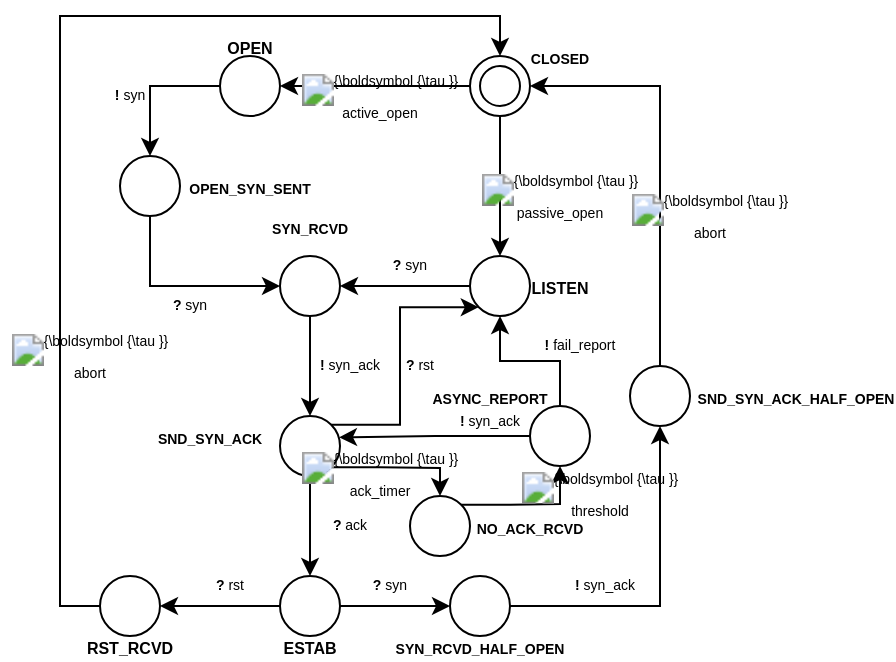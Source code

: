 <mxfile version="20.5.3" type="device"><diagram id="-aX5prK-HBn7nQfVtSSP" name="Page-1"><mxGraphModel dx="1401" dy="526" grid="1" gridSize="10" guides="1" tooltips="1" connect="1" arrows="1" fold="1" page="1" pageScale="1" pageWidth="827" pageHeight="1169" math="0" shadow="0"><root><mxCell id="0"/><mxCell id="1" parent="0"/><mxCell id="scrF-dThwblrTbd5bpMk-7" style="edgeStyle=orthogonalEdgeStyle;rounded=0;orthogonalLoop=1;jettySize=auto;html=1;exitX=0.5;exitY=1;exitDx=0;exitDy=0;entryX=0.5;entryY=0;entryDx=0;entryDy=0;fontSize=7;" edge="1" parent="1" source="scrF-dThwblrTbd5bpMk-1" target="scrF-dThwblrTbd5bpMk-6"><mxGeometry relative="1" as="geometry"/></mxCell><mxCell id="scrF-dThwblrTbd5bpMk-36" style="edgeStyle=orthogonalEdgeStyle;rounded=0;orthogonalLoop=1;jettySize=auto;html=1;entryX=1;entryY=0.5;entryDx=0;entryDy=0;fontSize=8;" edge="1" parent="1" source="scrF-dThwblrTbd5bpMk-1" target="scrF-dThwblrTbd5bpMk-30"><mxGeometry relative="1" as="geometry"/></mxCell><mxCell id="scrF-dThwblrTbd5bpMk-1" value="" style="ellipse;whiteSpace=wrap;html=1;aspect=fixed;" vertex="1" parent="1"><mxGeometry x="235" y="80" width="30" height="30" as="geometry"/></mxCell><mxCell id="scrF-dThwblrTbd5bpMk-2" value="" style="ellipse;whiteSpace=wrap;html=1;aspect=fixed;" vertex="1" parent="1"><mxGeometry x="240" y="85" width="20" height="20" as="geometry"/></mxCell><mxCell id="scrF-dThwblrTbd5bpMk-3" value="&lt;b&gt;&lt;font style=&quot;font-size: 7px;&quot;&gt;CLOSED&lt;/font&gt;&lt;/b&gt;" style="text;html=1;strokeColor=none;fillColor=none;align=center;verticalAlign=middle;whiteSpace=wrap;rounded=0;" vertex="1" parent="1"><mxGeometry x="265" y="75" width="30" height="10" as="geometry"/></mxCell><mxCell id="scrF-dThwblrTbd5bpMk-12" style="edgeStyle=orthogonalEdgeStyle;rounded=0;orthogonalLoop=1;jettySize=auto;html=1;exitX=0;exitY=0.5;exitDx=0;exitDy=0;entryX=1;entryY=0.5;entryDx=0;entryDy=0;fontSize=7;" edge="1" parent="1" source="scrF-dThwblrTbd5bpMk-6" target="scrF-dThwblrTbd5bpMk-10"><mxGeometry relative="1" as="geometry"/></mxCell><mxCell id="scrF-dThwblrTbd5bpMk-6" value="" style="ellipse;whiteSpace=wrap;html=1;aspect=fixed;" vertex="1" parent="1"><mxGeometry x="235" y="180" width="30" height="30" as="geometry"/></mxCell><mxCell id="scrF-dThwblrTbd5bpMk-8" value="&lt;br&gt;&lt;div&gt;&lt;span class=&quot;mwe-math-element&quot;&gt;&lt;span style=&quot;display: none;&quot; class=&quot;mwe-math-mathml-inline mwe-math-mathml-a11y&quot;&gt;&lt;math xmlns=&quot;http://www.w3.org/1998/Math/MathML&quot;&gt;&lt;/math&gt;&lt;br&gt;  &lt;br&gt;    &lt;br&gt;    &lt;br&gt;  &lt;br&gt;&lt;/span&gt;&lt;img alt=&quot;{\boldsymbol {\tau }}&quot; style=&quot;vertical-align: -0.338ex; width:1.418ex; height:1.676ex;&quot; aria-hidden=&quot;true&quot; class=&quot;mwe-math-fallback-image-inline&quot; src=&quot;https://wikimedia.org/api/rest_v1/media/math/render/svg/beb1359149db88a28c86f0a3030894b71610a224&quot;&gt;&lt;/span&gt; passive_open&lt;/div&gt;&lt;div&gt;&lt;br&gt;&lt;/div&gt;" style="text;html=1;strokeColor=none;fillColor=none;align=center;verticalAlign=middle;whiteSpace=wrap;rounded=0;fontSize=7;" vertex="1" parent="1"><mxGeometry x="235" y="140" width="90" height="20" as="geometry"/></mxCell><mxCell id="scrF-dThwblrTbd5bpMk-9" value="&lt;b&gt;&lt;font style=&quot;font-size: 8px;&quot;&gt;LISTEN&lt;/font&gt;&lt;/b&gt;" style="text;html=1;strokeColor=none;fillColor=none;align=center;verticalAlign=middle;whiteSpace=wrap;rounded=0;" vertex="1" parent="1"><mxGeometry x="265" y="190" width="30" height="10" as="geometry"/></mxCell><mxCell id="scrF-dThwblrTbd5bpMk-20" style="edgeStyle=orthogonalEdgeStyle;rounded=0;orthogonalLoop=1;jettySize=auto;html=1;exitX=0.5;exitY=1;exitDx=0;exitDy=0;entryX=0.5;entryY=0;entryDx=0;entryDy=0;fontSize=7;" edge="1" parent="1" source="scrF-dThwblrTbd5bpMk-10" target="scrF-dThwblrTbd5bpMk-15"><mxGeometry relative="1" as="geometry"/></mxCell><mxCell id="scrF-dThwblrTbd5bpMk-10" value="" style="ellipse;whiteSpace=wrap;html=1;aspect=fixed;" vertex="1" parent="1"><mxGeometry x="140" y="180" width="30" height="30" as="geometry"/></mxCell><mxCell id="scrF-dThwblrTbd5bpMk-11" value="&lt;font size=&quot;1&quot;&gt;&lt;b style=&quot;font-size: 7px;&quot;&gt;SYN_RCVD&lt;/b&gt;&lt;/font&gt;" style="text;html=1;strokeColor=none;fillColor=none;align=center;verticalAlign=middle;whiteSpace=wrap;rounded=0;" vertex="1" parent="1"><mxGeometry x="140" y="160" width="30" height="10" as="geometry"/></mxCell><mxCell id="scrF-dThwblrTbd5bpMk-13" value="&lt;div&gt;&lt;b&gt;? &lt;/b&gt;syn&lt;/div&gt;" style="text;html=1;strokeColor=none;fillColor=none;align=center;verticalAlign=middle;whiteSpace=wrap;rounded=0;fontSize=7;" vertex="1" parent="1"><mxGeometry x="190" y="180" width="30" height="10" as="geometry"/></mxCell><mxCell id="scrF-dThwblrTbd5bpMk-25" style="edgeStyle=orthogonalEdgeStyle;rounded=0;orthogonalLoop=1;jettySize=auto;html=1;exitX=0.5;exitY=1;exitDx=0;exitDy=0;entryX=0.5;entryY=0;entryDx=0;entryDy=0;fontSize=8;" edge="1" parent="1" source="scrF-dThwblrTbd5bpMk-15" target="scrF-dThwblrTbd5bpMk-23"><mxGeometry relative="1" as="geometry"/></mxCell><mxCell id="scrF-dThwblrTbd5bpMk-83" style="edgeStyle=orthogonalEdgeStyle;rounded=0;orthogonalLoop=1;jettySize=auto;html=1;exitX=1;exitY=1;exitDx=0;exitDy=0;fontSize=7;" edge="1" parent="1" source="scrF-dThwblrTbd5bpMk-15" target="scrF-dThwblrTbd5bpMk-82"><mxGeometry relative="1" as="geometry"><Array as="points"><mxPoint x="190" y="286"/><mxPoint x="220" y="286"/></Array></mxGeometry></mxCell><mxCell id="scrF-dThwblrTbd5bpMk-93" style="edgeStyle=orthogonalEdgeStyle;rounded=0;orthogonalLoop=1;jettySize=auto;html=1;exitX=1;exitY=0;exitDx=0;exitDy=0;entryX=0;entryY=1;entryDx=0;entryDy=0;fontSize=7;" edge="1" parent="1" source="scrF-dThwblrTbd5bpMk-15" target="scrF-dThwblrTbd5bpMk-6"><mxGeometry relative="1" as="geometry"><Array as="points"><mxPoint x="200" y="264"/><mxPoint x="200" y="206"/></Array></mxGeometry></mxCell><mxCell id="scrF-dThwblrTbd5bpMk-15" value="" style="ellipse;whiteSpace=wrap;html=1;aspect=fixed;" vertex="1" parent="1"><mxGeometry x="140" y="260" width="30" height="30" as="geometry"/></mxCell><mxCell id="scrF-dThwblrTbd5bpMk-16" value="&lt;div&gt;&lt;font size=&quot;1&quot;&gt;&lt;b style=&quot;font-size: 7px;&quot;&gt;SND_SYN_ACK&lt;/b&gt;&lt;/font&gt;&lt;/div&gt;" style="text;html=1;strokeColor=none;fillColor=none;align=center;verticalAlign=middle;whiteSpace=wrap;rounded=0;" vertex="1" parent="1"><mxGeometry x="90" y="265" width="30" height="10" as="geometry"/></mxCell><mxCell id="scrF-dThwblrTbd5bpMk-21" value="&lt;div&gt;&lt;b&gt;! &lt;/b&gt;syn_ack&lt;/div&gt;" style="text;html=1;strokeColor=none;fillColor=none;align=center;verticalAlign=middle;whiteSpace=wrap;rounded=0;fontSize=7;" vertex="1" parent="1"><mxGeometry x="155" y="230" width="40" height="10" as="geometry"/></mxCell><mxCell id="scrF-dThwblrTbd5bpMk-58" style="edgeStyle=orthogonalEdgeStyle;rounded=0;orthogonalLoop=1;jettySize=auto;html=1;exitX=0;exitY=0.5;exitDx=0;exitDy=0;entryX=1;entryY=0.5;entryDx=0;entryDy=0;fontSize=7;" edge="1" parent="1" source="scrF-dThwblrTbd5bpMk-23" target="scrF-dThwblrTbd5bpMk-55"><mxGeometry relative="1" as="geometry"/></mxCell><mxCell id="scrF-dThwblrTbd5bpMk-67" style="edgeStyle=orthogonalEdgeStyle;rounded=0;orthogonalLoop=1;jettySize=auto;html=1;exitX=1;exitY=0.5;exitDx=0;exitDy=0;fontSize=8;" edge="1" parent="1" source="scrF-dThwblrTbd5bpMk-23" target="scrF-dThwblrTbd5bpMk-66"><mxGeometry relative="1" as="geometry"/></mxCell><mxCell id="scrF-dThwblrTbd5bpMk-23" value="" style="ellipse;whiteSpace=wrap;html=1;aspect=fixed;" vertex="1" parent="1"><mxGeometry x="140" y="340" width="30" height="30" as="geometry"/></mxCell><mxCell id="scrF-dThwblrTbd5bpMk-24" value="&lt;font style=&quot;font-size: 8px;&quot;&gt;&lt;b&gt;ESTAB&lt;/b&gt;&lt;/font&gt;" style="text;html=1;strokeColor=none;fillColor=none;align=center;verticalAlign=middle;whiteSpace=wrap;rounded=0;" vertex="1" parent="1"><mxGeometry x="140" y="370" width="30" height="10" as="geometry"/></mxCell><mxCell id="scrF-dThwblrTbd5bpMk-26" value="&lt;div&gt;&lt;b&gt;?&lt;/b&gt; ack&lt;/div&gt;" style="text;html=1;strokeColor=none;fillColor=none;align=center;verticalAlign=middle;whiteSpace=wrap;rounded=0;fontSize=7;" vertex="1" parent="1"><mxGeometry x="160" y="310" width="30" height="10" as="geometry"/></mxCell><mxCell id="scrF-dThwblrTbd5bpMk-44" style="edgeStyle=orthogonalEdgeStyle;rounded=0;orthogonalLoop=1;jettySize=auto;html=1;exitX=0;exitY=0.5;exitDx=0;exitDy=0;entryX=0.5;entryY=0;entryDx=0;entryDy=0;fontSize=8;" edge="1" parent="1" source="scrF-dThwblrTbd5bpMk-30" target="scrF-dThwblrTbd5bpMk-37"><mxGeometry relative="1" as="geometry"/></mxCell><mxCell id="scrF-dThwblrTbd5bpMk-30" value="" style="ellipse;whiteSpace=wrap;html=1;aspect=fixed;" vertex="1" parent="1"><mxGeometry x="110" y="80" width="30" height="30" as="geometry"/></mxCell><mxCell id="scrF-dThwblrTbd5bpMk-32" value="&lt;br&gt;&lt;div&gt;&lt;span class=&quot;mwe-math-element&quot;&gt;&lt;span style=&quot;display: none;&quot; class=&quot;mwe-math-mathml-inline mwe-math-mathml-a11y&quot;&gt;&lt;math xmlns=&quot;http://www.w3.org/1998/Math/MathML&quot;&gt;&lt;/math&gt;&lt;br&gt;  &lt;br&gt;    &lt;br&gt;    &lt;br&gt;  &lt;br&gt;&lt;/span&gt;&lt;img alt=&quot;{\boldsymbol {\tau }}&quot; style=&quot;vertical-align: -0.338ex; width:1.418ex; height:1.676ex;&quot; aria-hidden=&quot;true&quot; class=&quot;mwe-math-fallback-image-inline&quot; src=&quot;https://wikimedia.org/api/rest_v1/media/math/render/svg/beb1359149db88a28c86f0a3030894b71610a224&quot;&gt; &lt;/span&gt;active_open&lt;/div&gt;&lt;div&gt;&lt;br&gt;&lt;/div&gt;" style="text;html=1;strokeColor=none;fillColor=none;align=center;verticalAlign=middle;whiteSpace=wrap;rounded=0;fontSize=7;" vertex="1" parent="1"><mxGeometry x="145" y="90" width="90" height="20" as="geometry"/></mxCell><mxCell id="scrF-dThwblrTbd5bpMk-33" value="&lt;font style=&quot;font-size: 8px;&quot;&gt;&lt;b&gt;OPEN&lt;/b&gt;&lt;/font&gt;" style="text;html=1;strokeColor=none;fillColor=none;align=center;verticalAlign=middle;whiteSpace=wrap;rounded=0;" vertex="1" parent="1"><mxGeometry x="110" y="70" width="30" height="10" as="geometry"/></mxCell><mxCell id="scrF-dThwblrTbd5bpMk-49" style="edgeStyle=orthogonalEdgeStyle;rounded=0;orthogonalLoop=1;jettySize=auto;html=1;entryX=0;entryY=0.5;entryDx=0;entryDy=0;fontSize=7;" edge="1" parent="1" source="scrF-dThwblrTbd5bpMk-37" target="scrF-dThwblrTbd5bpMk-10"><mxGeometry relative="1" as="geometry"><Array as="points"><mxPoint x="75" y="195"/></Array></mxGeometry></mxCell><mxCell id="scrF-dThwblrTbd5bpMk-37" value="" style="ellipse;whiteSpace=wrap;html=1;aspect=fixed;" vertex="1" parent="1"><mxGeometry x="60" y="130" width="30" height="30" as="geometry"/></mxCell><mxCell id="scrF-dThwblrTbd5bpMk-41" value="&lt;div&gt;&lt;b&gt;!&lt;/b&gt; syn&lt;/div&gt;" style="text;html=1;strokeColor=none;fillColor=none;align=center;verticalAlign=middle;whiteSpace=wrap;rounded=0;fontSize=7;" vertex="1" parent="1"><mxGeometry x="50" y="95" width="30" height="10" as="geometry"/></mxCell><mxCell id="scrF-dThwblrTbd5bpMk-45" value="&lt;font style=&quot;font-size: 7px;&quot;&gt;&lt;b&gt;&lt;font style=&quot;font-size: 7px;&quot;&gt;OPEN&lt;/font&gt;&lt;font style=&quot;font-size: 7px;&quot;&gt;_SYN_SENT&lt;/font&gt;&lt;/b&gt;&lt;/font&gt;" style="text;html=1;strokeColor=none;fillColor=none;align=center;verticalAlign=middle;whiteSpace=wrap;rounded=0;" vertex="1" parent="1"><mxGeometry x="110" y="140" width="30" height="10" as="geometry"/></mxCell><mxCell id="scrF-dThwblrTbd5bpMk-54" value="&lt;b&gt;?&lt;/b&gt; syn" style="text;html=1;strokeColor=none;fillColor=none;align=center;verticalAlign=middle;whiteSpace=wrap;rounded=0;fontSize=7;" vertex="1" parent="1"><mxGeometry x="80" y="200" width="30" height="10" as="geometry"/></mxCell><mxCell id="scrF-dThwblrTbd5bpMk-63" style="edgeStyle=orthogonalEdgeStyle;rounded=0;orthogonalLoop=1;jettySize=auto;html=1;exitX=0;exitY=0.5;exitDx=0;exitDy=0;entryX=0.5;entryY=0;entryDx=0;entryDy=0;fontSize=8;" edge="1" parent="1" source="scrF-dThwblrTbd5bpMk-55" target="scrF-dThwblrTbd5bpMk-1"><mxGeometry relative="1" as="geometry"/></mxCell><mxCell id="scrF-dThwblrTbd5bpMk-55" value="" style="ellipse;whiteSpace=wrap;html=1;aspect=fixed;" vertex="1" parent="1"><mxGeometry x="50" y="340" width="30" height="30" as="geometry"/></mxCell><mxCell id="scrF-dThwblrTbd5bpMk-59" value="&lt;b&gt;?&lt;/b&gt; rst" style="text;html=1;strokeColor=none;fillColor=none;align=center;verticalAlign=middle;whiteSpace=wrap;rounded=0;fontSize=7;" vertex="1" parent="1"><mxGeometry x="100" y="340" width="30" height="10" as="geometry"/></mxCell><mxCell id="scrF-dThwblrTbd5bpMk-60" value="&lt;font style=&quot;font-size: 8px;&quot;&gt;&lt;b&gt;RST_RCVD&lt;/b&gt;&lt;/font&gt;" style="text;html=1;strokeColor=none;fillColor=none;align=center;verticalAlign=middle;whiteSpace=wrap;rounded=0;" vertex="1" parent="1"><mxGeometry x="50" y="370" width="30" height="10" as="geometry"/></mxCell><mxCell id="scrF-dThwblrTbd5bpMk-62" value="&lt;br&gt;&lt;div&gt;&lt;span class=&quot;mwe-math-element&quot;&gt;&lt;span style=&quot;display: none;&quot; class=&quot;mwe-math-mathml-inline mwe-math-mathml-a11y&quot;&gt;&lt;math xmlns=&quot;http://www.w3.org/1998/Math/MathML&quot;&gt;&lt;/math&gt;&lt;br&gt;  &lt;br&gt;    &lt;br&gt;    &lt;br&gt;  &lt;br&gt;&lt;/span&gt;&lt;img alt=&quot;{\boldsymbol {\tau }}&quot; style=&quot;vertical-align: -0.338ex; width:1.418ex; height:1.676ex;&quot; aria-hidden=&quot;true&quot; class=&quot;mwe-math-fallback-image-inline&quot; src=&quot;https://wikimedia.org/api/rest_v1/media/math/render/svg/beb1359149db88a28c86f0a3030894b71610a224&quot;&gt;&lt;/span&gt; abort&lt;/div&gt;&lt;div&gt;&lt;br&gt;&lt;/div&gt;" style="text;html=1;strokeColor=none;fillColor=none;align=center;verticalAlign=middle;whiteSpace=wrap;rounded=0;fontSize=7;" vertex="1" parent="1"><mxGeometry y="220" width="90" height="20" as="geometry"/></mxCell><mxCell id="scrF-dThwblrTbd5bpMk-71" style="edgeStyle=orthogonalEdgeStyle;rounded=0;orthogonalLoop=1;jettySize=auto;html=1;exitX=1;exitY=0.5;exitDx=0;exitDy=0;fontSize=7;" edge="1" parent="1" source="scrF-dThwblrTbd5bpMk-66" target="scrF-dThwblrTbd5bpMk-70"><mxGeometry relative="1" as="geometry"/></mxCell><mxCell id="scrF-dThwblrTbd5bpMk-66" value="" style="ellipse;whiteSpace=wrap;html=1;aspect=fixed;fontSize=8;" vertex="1" parent="1"><mxGeometry x="225" y="340" width="30" height="30" as="geometry"/></mxCell><mxCell id="scrF-dThwblrTbd5bpMk-68" value="&lt;div&gt;&lt;b&gt;? &lt;/b&gt;syn&lt;/div&gt;" style="text;html=1;strokeColor=none;fillColor=none;align=center;verticalAlign=middle;whiteSpace=wrap;rounded=0;fontSize=7;" vertex="1" parent="1"><mxGeometry x="180" y="340" width="30" height="10" as="geometry"/></mxCell><mxCell id="scrF-dThwblrTbd5bpMk-69" value="&lt;b&gt;&lt;font style=&quot;font-size: 7px;&quot;&gt;&lt;span style=&quot;&quot;&gt;SYN_RCVD&lt;/span&gt;_HALF_OPEN&lt;/font&gt;&lt;/b&gt;" style="text;html=1;strokeColor=none;fillColor=none;align=center;verticalAlign=middle;whiteSpace=wrap;rounded=0;" vertex="1" parent="1"><mxGeometry x="225" y="370" width="30" height="10" as="geometry"/></mxCell><mxCell id="scrF-dThwblrTbd5bpMk-76" style="edgeStyle=orthogonalEdgeStyle;rounded=0;orthogonalLoop=1;jettySize=auto;html=1;exitX=0.5;exitY=0;exitDx=0;exitDy=0;entryX=1;entryY=0.5;entryDx=0;entryDy=0;fontSize=7;" edge="1" parent="1" source="scrF-dThwblrTbd5bpMk-70" target="scrF-dThwblrTbd5bpMk-1"><mxGeometry relative="1" as="geometry"/></mxCell><mxCell id="scrF-dThwblrTbd5bpMk-70" value="" style="ellipse;whiteSpace=wrap;html=1;aspect=fixed;fontSize=8;" vertex="1" parent="1"><mxGeometry x="315" y="235" width="30" height="30" as="geometry"/></mxCell><mxCell id="scrF-dThwblrTbd5bpMk-72" value="&lt;div&gt;&lt;b&gt;! &lt;/b&gt;syn_ack&lt;/div&gt;" style="text;html=1;strokeColor=none;fillColor=none;align=center;verticalAlign=middle;whiteSpace=wrap;rounded=0;fontSize=7;" vertex="1" parent="1"><mxGeometry x="285" y="340" width="35" height="10" as="geometry"/></mxCell><mxCell id="scrF-dThwblrTbd5bpMk-73" value="&lt;b&gt;&lt;font style=&quot;font-size: 7px;&quot;&gt;SND_SYN_ACK_HALF_OPEN&lt;/font&gt;&lt;/b&gt;" style="text;html=1;strokeColor=none;fillColor=none;align=center;verticalAlign=middle;whiteSpace=wrap;rounded=0;" vertex="1" parent="1"><mxGeometry x="383" y="245" width="30" height="10" as="geometry"/></mxCell><mxCell id="scrF-dThwblrTbd5bpMk-77" value="&lt;br&gt;&lt;div&gt;&lt;span class=&quot;mwe-math-element&quot;&gt;&lt;span style=&quot;display: none;&quot; class=&quot;mwe-math-mathml-inline mwe-math-mathml-a11y&quot;&gt;&lt;math xmlns=&quot;http://www.w3.org/1998/Math/MathML&quot;&gt;&lt;/math&gt;&lt;br&gt;  &lt;br&gt;    &lt;br&gt;    &lt;br&gt;  &lt;br&gt;&lt;/span&gt;&lt;img alt=&quot;{\boldsymbol {\tau }}&quot; style=&quot;vertical-align: -0.338ex; width:1.418ex; height:1.676ex;&quot; aria-hidden=&quot;true&quot; class=&quot;mwe-math-fallback-image-inline&quot; src=&quot;https://wikimedia.org/api/rest_v1/media/math/render/svg/beb1359149db88a28c86f0a3030894b71610a224&quot;&gt;&lt;/span&gt; abort&lt;/div&gt;&lt;div&gt;&lt;br&gt;&lt;/div&gt;" style="text;html=1;strokeColor=none;fillColor=none;align=center;verticalAlign=middle;whiteSpace=wrap;rounded=0;fontSize=7;" vertex="1" parent="1"><mxGeometry x="310" y="150" width="90" height="20" as="geometry"/></mxCell><mxCell id="scrF-dThwblrTbd5bpMk-87" style="edgeStyle=orthogonalEdgeStyle;rounded=0;orthogonalLoop=1;jettySize=auto;html=1;exitX=1;exitY=0;exitDx=0;exitDy=0;fontSize=7;" edge="1" parent="1" source="scrF-dThwblrTbd5bpMk-82" target="scrF-dThwblrTbd5bpMk-86"><mxGeometry relative="1" as="geometry"><Array as="points"><mxPoint x="255" y="304"/><mxPoint x="275" y="304"/></Array></mxGeometry></mxCell><mxCell id="scrF-dThwblrTbd5bpMk-82" value="" style="ellipse;whiteSpace=wrap;html=1;aspect=fixed;fontSize=7;" vertex="1" parent="1"><mxGeometry x="205" y="300" width="30" height="30" as="geometry"/></mxCell><mxCell id="scrF-dThwblrTbd5bpMk-84" value="&lt;font size=&quot;1&quot;&gt;&lt;b style=&quot;font-size: 7px;&quot;&gt;NO_ACK_RCVD&lt;/b&gt;&lt;/font&gt;" style="text;html=1;strokeColor=none;fillColor=none;align=center;verticalAlign=middle;whiteSpace=wrap;rounded=0;" vertex="1" parent="1"><mxGeometry x="250" y="310" width="30" height="10" as="geometry"/></mxCell><mxCell id="scrF-dThwblrTbd5bpMk-85" value="&lt;br&gt;&lt;div&gt;&lt;span class=&quot;mwe-math-element&quot;&gt;&lt;span style=&quot;display: none;&quot; class=&quot;mwe-math-mathml-inline mwe-math-mathml-a11y&quot;&gt;&lt;math xmlns=&quot;http://www.w3.org/1998/Math/MathML&quot;&gt;&lt;/math&gt;&lt;br&gt;  &lt;br&gt;    &lt;br&gt;    &lt;br&gt;  &lt;br&gt;&lt;/span&gt;&lt;img alt=&quot;{\boldsymbol {\tau }}&quot; style=&quot;vertical-align: -0.338ex; width:1.418ex; height:1.676ex;&quot; aria-hidden=&quot;true&quot; class=&quot;mwe-math-fallback-image-inline&quot; src=&quot;https://wikimedia.org/api/rest_v1/media/math/render/svg/beb1359149db88a28c86f0a3030894b71610a224&quot;&gt;&lt;/span&gt; ack_timer&lt;/div&gt;" style="text;html=1;strokeColor=none;fillColor=none;align=center;verticalAlign=middle;whiteSpace=wrap;rounded=0;fontSize=7;" vertex="1" parent="1"><mxGeometry x="145" y="275" width="90" height="20" as="geometry"/></mxCell><mxCell id="scrF-dThwblrTbd5bpMk-89" style="edgeStyle=orthogonalEdgeStyle;rounded=0;orthogonalLoop=1;jettySize=auto;html=1;exitX=0.5;exitY=0;exitDx=0;exitDy=0;entryX=0.5;entryY=1;entryDx=0;entryDy=0;fontSize=7;" edge="1" parent="1" source="scrF-dThwblrTbd5bpMk-86" target="scrF-dThwblrTbd5bpMk-6"><mxGeometry relative="1" as="geometry"/></mxCell><mxCell id="scrF-dThwblrTbd5bpMk-91" style="edgeStyle=orthogonalEdgeStyle;rounded=0;orthogonalLoop=1;jettySize=auto;html=1;exitX=0;exitY=0.5;exitDx=0;exitDy=0;entryX=0.983;entryY=0.356;entryDx=0;entryDy=0;entryPerimeter=0;fontSize=7;" edge="1" parent="1" source="scrF-dThwblrTbd5bpMk-86" target="scrF-dThwblrTbd5bpMk-15"><mxGeometry relative="1" as="geometry"/></mxCell><mxCell id="scrF-dThwblrTbd5bpMk-86" value="" style="ellipse;whiteSpace=wrap;html=1;aspect=fixed;fontSize=7;" vertex="1" parent="1"><mxGeometry x="265" y="255" width="30" height="30" as="geometry"/></mxCell><mxCell id="scrF-dThwblrTbd5bpMk-88" value="&lt;br&gt;&lt;div&gt;&lt;span class=&quot;mwe-math-element&quot;&gt;&lt;span style=&quot;display: none;&quot; class=&quot;mwe-math-mathml-inline mwe-math-mathml-a11y&quot;&gt;&lt;math xmlns=&quot;http://www.w3.org/1998/Math/MathML&quot;&gt;&lt;/math&gt;&lt;br&gt;  &lt;br&gt;    &lt;br&gt;    &lt;br&gt;  &lt;br&gt;&lt;/span&gt;&lt;img alt=&quot;{\boldsymbol {\tau }}&quot; style=&quot;vertical-align: -0.338ex; width:1.418ex; height:1.676ex;&quot; aria-hidden=&quot;true&quot; class=&quot;mwe-math-fallback-image-inline&quot; src=&quot;https://wikimedia.org/api/rest_v1/media/math/render/svg/beb1359149db88a28c86f0a3030894b71610a224&quot;&gt;&lt;/span&gt; threshold&lt;/div&gt;" style="text;html=1;strokeColor=none;fillColor=none;align=center;verticalAlign=middle;whiteSpace=wrap;rounded=0;fontSize=7;" vertex="1" parent="1"><mxGeometry x="255" y="285" width="90" height="20" as="geometry"/></mxCell><mxCell id="scrF-dThwblrTbd5bpMk-90" value="&lt;div&gt;&lt;b&gt;! &lt;/b&gt;fail_report&lt;/div&gt;" style="text;html=1;strokeColor=none;fillColor=none;align=center;verticalAlign=middle;whiteSpace=wrap;rounded=0;fontSize=7;" vertex="1" parent="1"><mxGeometry x="270" y="220" width="40" height="10" as="geometry"/></mxCell><mxCell id="scrF-dThwblrTbd5bpMk-92" value="&lt;div&gt;&lt;b&gt;!&lt;/b&gt; syn_ack&lt;/div&gt;" style="text;html=1;strokeColor=none;fillColor=none;align=center;verticalAlign=middle;whiteSpace=wrap;rounded=0;fontSize=7;" vertex="1" parent="1"><mxGeometry x="225" y="255" width="40" height="15" as="geometry"/></mxCell><mxCell id="scrF-dThwblrTbd5bpMk-94" value="&lt;b&gt;?&lt;/b&gt; rst" style="text;html=1;strokeColor=none;fillColor=none;align=center;verticalAlign=middle;whiteSpace=wrap;rounded=0;fontSize=7;" vertex="1" parent="1"><mxGeometry x="195" y="230" width="30" height="10" as="geometry"/></mxCell><mxCell id="scrF-dThwblrTbd5bpMk-95" value="&lt;b&gt;&lt;font style=&quot;font-size: 7px;&quot;&gt;ASYNC_REPORT&lt;/font&gt;&lt;/b&gt;" style="text;html=1;strokeColor=none;fillColor=none;align=center;verticalAlign=middle;whiteSpace=wrap;rounded=0;" vertex="1" parent="1"><mxGeometry x="230" y="245" width="30" height="10" as="geometry"/></mxCell></root></mxGraphModel></diagram></mxfile>